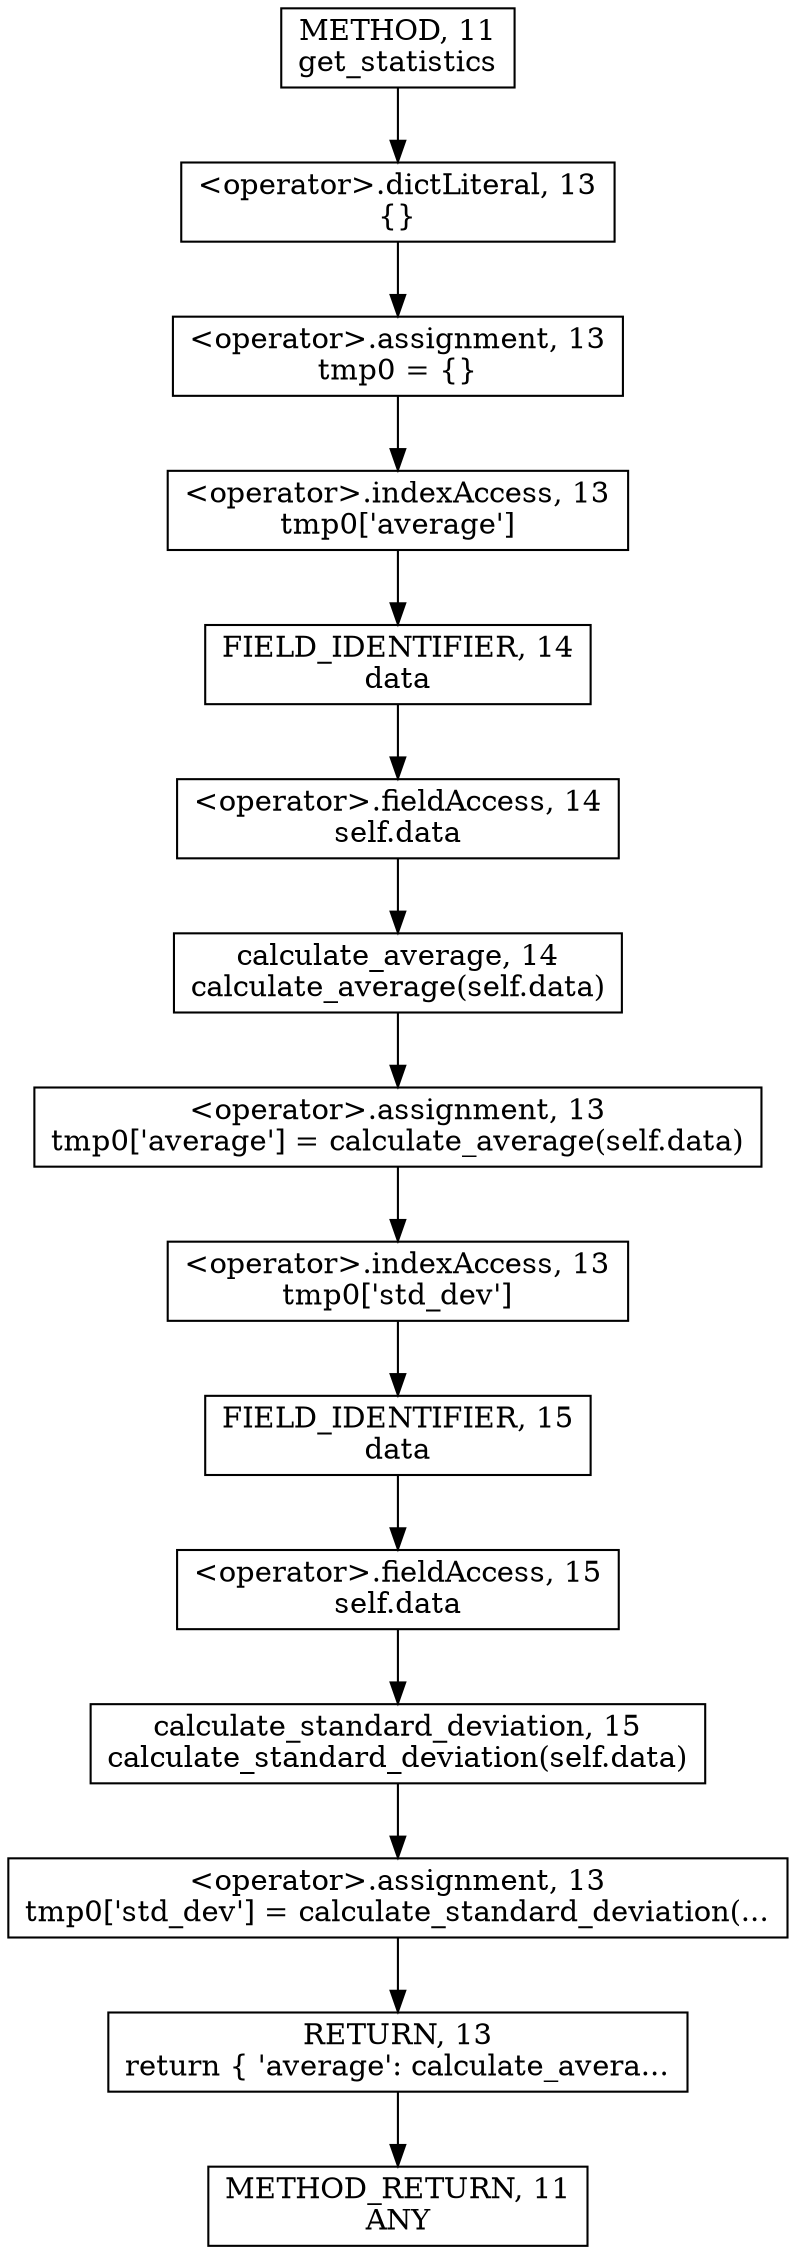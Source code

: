 digraph "get_statistics" {  
node [shape="rect"];  
"146028888069" [label = <RETURN, 13<BR/>return { 'average': calculate_avera...> ]
"30064771138" [label = <&lt;operator&gt;.assignment, 13<BR/>tmp0 = {}> ]
"30064771142" [label = <&lt;operator&gt;.assignment, 13<BR/>tmp0['average'] = calculate_average(self.data)> ]
"30064771146" [label = <&lt;operator&gt;.assignment, 13<BR/>tmp0['std_dev'] = calculate_standard_deviation(...> ]
"30064771137" [label = <&lt;operator&gt;.dictLiteral, 13<BR/>{}> ]
"30064771139" [label = <&lt;operator&gt;.indexAccess, 13<BR/>tmp0['average']> ]
"30064771141" [label = <calculate_average, 14<BR/>calculate_average(self.data)> ]
"30064771143" [label = <&lt;operator&gt;.indexAccess, 13<BR/>tmp0['std_dev']> ]
"30064771145" [label = <calculate_standard_deviation, 15<BR/>calculate_standard_deviation(self.data)> ]
"30064771140" [label = <&lt;operator&gt;.fieldAccess, 14<BR/>self.data> ]
"30064771144" [label = <&lt;operator&gt;.fieldAccess, 15<BR/>self.data> ]
"55834574850" [label = <FIELD_IDENTIFIER, 14<BR/>data> ]
"55834574851" [label = <FIELD_IDENTIFIER, 15<BR/>data> ]
"111669149706" [label = <METHOD, 11<BR/>get_statistics> ]
"128849018890" [label = <METHOD_RETURN, 11<BR/>ANY> ]
  "146028888069" -> "128849018890" 
  "30064771138" -> "30064771139" 
  "30064771142" -> "30064771143" 
  "30064771146" -> "146028888069" 
  "30064771137" -> "30064771138" 
  "30064771139" -> "55834574850" 
  "30064771141" -> "30064771142" 
  "30064771143" -> "55834574851" 
  "30064771145" -> "30064771146" 
  "30064771140" -> "30064771141" 
  "30064771144" -> "30064771145" 
  "55834574850" -> "30064771140" 
  "55834574851" -> "30064771144" 
  "111669149706" -> "30064771137" 
}
